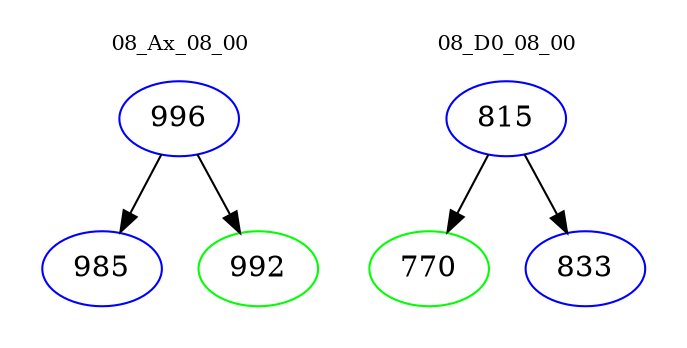 digraph{
subgraph cluster_0 {
color = white
label = "08_Ax_08_00";
fontsize=10;
T0_996 [label="996", color="blue"]
T0_996 -> T0_985 [color="black"]
T0_985 [label="985", color="blue"]
T0_996 -> T0_992 [color="black"]
T0_992 [label="992", color="green"]
}
subgraph cluster_1 {
color = white
label = "08_D0_08_00";
fontsize=10;
T1_815 [label="815", color="blue"]
T1_815 -> T1_770 [color="black"]
T1_770 [label="770", color="green"]
T1_815 -> T1_833 [color="black"]
T1_833 [label="833", color="blue"]
}
}
